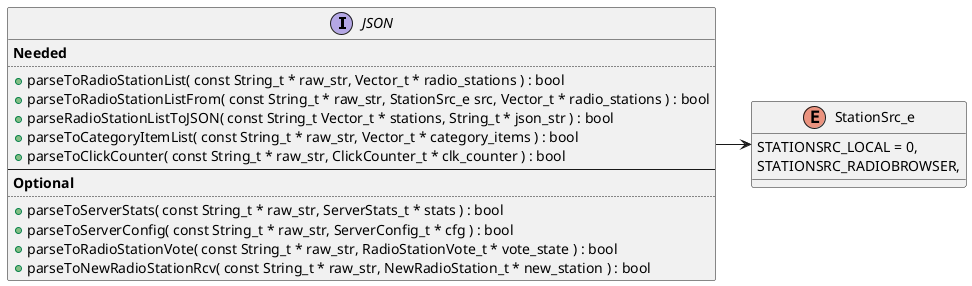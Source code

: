@startuml
'https://plantuml.com/class-diagram

interface JSON {
' - packField_str( const char * key, const char * val, char ** target ) : bool
' - packField_bool( const char * key, const char * val, bool * target ) : bool
' - packField_long( const char * key, const char * val, long * target ) : bool
' - packField_ulong( const char * key, const char * val, ulong * target ) : bool
' - packField_double( const char * key, const char * val, double * target ) : bool
' - packField_enum( const char * key, const char * val, int enum_min, int enum_max, int * target ) : bool
' ....
' - packServerStats( String_t ServerStats_t * stats, const char * key, const char * val ) : bool
' - packServerConfig( String_t ServerConfig_t * cfg, const char * key, const char * val ) : bool
' - packStationInfo( String_t RadioStationInfo_t * rsi, const char * key, const char * val ) : bool
' - packCategoryItem( String_t CategoryItem_t * cat_item, const char * key, const char * val ) : bool
' - packClickCounter( String_t ClickCounter_t * clk_counter, const char * key, const char * val ) :  bool
' - packRadioStationVote( String_t RadioStationVote_t * vote_state, const char * key, const char * val ) : bool
' - packNewRadioStationRcv( String_t NewRadioStation_t * new_station, const char * key, const char * val ) : bool
' ----
    <b>Needed</b>
    ....
    + parseToRadioStationList( const String_t * raw_str, Vector_t * radio_stations ) : bool
    + parseToRadioStationListFrom( const String_t * raw_str, StationSrc_e src, Vector_t * radio_stations ) : bool
    + parseRadioStationListToJSON( const String_t Vector_t * stations, String_t * json_str ) : bool
    + parseToCategoryItemList( const String_t * raw_str, Vector_t * category_items ) : bool
    + parseToClickCounter( const String_t * raw_str, ClickCounter_t * clk_counter ) : bool
    ----
    <b>Optional</b>
    ....
    + parseToServerStats( const String_t * raw_str, ServerStats_t * stats ) : bool
    + parseToServerConfig( const String_t * raw_str, ServerConfig_t * cfg ) : bool
    + parseToRadioStationVote( const String_t * raw_str, RadioStationVote_t * vote_state ) : bool
    + parseToNewRadioStationRcv( const String_t * raw_str, NewRadioStation_t * new_station ) : bool
}

enum StationSrc_e {
    STATIONSRC_LOCAL = 0,
    STATIONSRC_RADIOBROWSER,
}

JSON -right-> StationSrc_e

@enduml